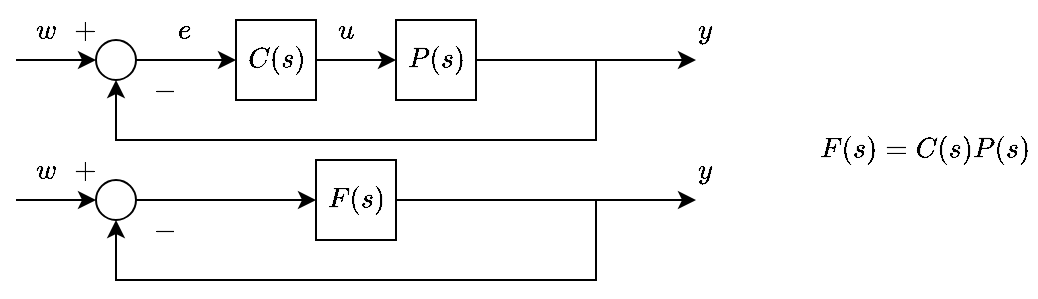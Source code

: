<mxfile version="24.7.17">
  <diagram name="Pagina-1" id="1q8uiQEcx5t3wjwjxHNE">
    <mxGraphModel dx="676" dy="391" grid="1" gridSize="10" guides="1" tooltips="1" connect="1" arrows="1" fold="1" page="1" pageScale="1" pageWidth="827" pageHeight="1169" math="1" shadow="0">
      <root>
        <mxCell id="0" />
        <mxCell id="1" parent="0" />
        <mxCell id="mWQrrJsxROH8Zm0NpPVv-6" style="edgeStyle=orthogonalEdgeStyle;rounded=0;orthogonalLoop=1;jettySize=auto;html=1;entryX=0;entryY=0.5;entryDx=0;entryDy=0;" parent="1" source="mWQrrJsxROH8Zm0NpPVv-1" target="mWQrrJsxROH8Zm0NpPVv-2" edge="1">
          <mxGeometry relative="1" as="geometry" />
        </mxCell>
        <mxCell id="mWQrrJsxROH8Zm0NpPVv-1" value="" style="ellipse;whiteSpace=wrap;html=1;aspect=fixed;fillColor=none;" parent="1" vertex="1">
          <mxGeometry x="250" y="330" width="20" height="20" as="geometry" />
        </mxCell>
        <mxCell id="mWQrrJsxROH8Zm0NpPVv-7" style="edgeStyle=orthogonalEdgeStyle;rounded=0;orthogonalLoop=1;jettySize=auto;html=1;entryX=0;entryY=0.5;entryDx=0;entryDy=0;" parent="1" source="mWQrrJsxROH8Zm0NpPVv-2" target="mWQrrJsxROH8Zm0NpPVv-4" edge="1">
          <mxGeometry relative="1" as="geometry" />
        </mxCell>
        <mxCell id="mWQrrJsxROH8Zm0NpPVv-2" value="\(C(s)\)" style="rounded=0;whiteSpace=wrap;html=1;fillColor=none;" parent="1" vertex="1">
          <mxGeometry x="320" y="320" width="40" height="40" as="geometry" />
        </mxCell>
        <mxCell id="mWQrrJsxROH8Zm0NpPVv-4" value="\(P(s)\)" style="rounded=0;whiteSpace=wrap;html=1;fillColor=none;" parent="1" vertex="1">
          <mxGeometry x="400" y="320" width="40" height="40" as="geometry" />
        </mxCell>
        <mxCell id="mWQrrJsxROH8Zm0NpPVv-9" style="edgeStyle=orthogonalEdgeStyle;rounded=0;orthogonalLoop=1;jettySize=auto;html=1;exitX=1;exitY=0.5;exitDx=0;exitDy=0;" parent="1" source="mWQrrJsxROH8Zm0NpPVv-4" edge="1">
          <mxGeometry relative="1" as="geometry">
            <mxPoint x="550" y="340" as="targetPoint" />
            <mxPoint x="510" y="340.0" as="sourcePoint" />
          </mxGeometry>
        </mxCell>
        <mxCell id="mWQrrJsxROH8Zm0NpPVv-23" style="edgeStyle=orthogonalEdgeStyle;rounded=0;orthogonalLoop=1;jettySize=auto;html=1;entryX=0.5;entryY=1;entryDx=0;entryDy=0;" parent="1" target="mWQrrJsxROH8Zm0NpPVv-1" edge="1">
          <mxGeometry relative="1" as="geometry">
            <Array as="points">
              <mxPoint x="500" y="380" />
              <mxPoint x="260" y="380" />
            </Array>
            <mxPoint x="500" y="340" as="sourcePoint" />
          </mxGeometry>
        </mxCell>
        <mxCell id="mWQrrJsxROH8Zm0NpPVv-11" value="" style="endArrow=classic;html=1;rounded=0;" parent="1" edge="1">
          <mxGeometry width="50" height="50" relative="1" as="geometry">
            <mxPoint x="210" y="340" as="sourcePoint" />
            <mxPoint x="250.0" y="340" as="targetPoint" />
          </mxGeometry>
        </mxCell>
        <mxCell id="mWQrrJsxROH8Zm0NpPVv-14" value="\(e\)" style="text;html=1;align=center;verticalAlign=middle;whiteSpace=wrap;rounded=0;" parent="1" vertex="1">
          <mxGeometry x="278.5" y="310" width="30" height="30" as="geometry" />
        </mxCell>
        <mxCell id="mWQrrJsxROH8Zm0NpPVv-15" value="\(w\)" style="text;html=1;align=center;verticalAlign=middle;whiteSpace=wrap;rounded=0;" parent="1" vertex="1">
          <mxGeometry x="210" y="310" width="30" height="30" as="geometry" />
        </mxCell>
        <mxCell id="mWQrrJsxROH8Zm0NpPVv-16" value="\(u\)" style="text;html=1;align=center;verticalAlign=middle;whiteSpace=wrap;rounded=0;" parent="1" vertex="1">
          <mxGeometry x="360" y="310" width="30" height="30" as="geometry" />
        </mxCell>
        <mxCell id="mWQrrJsxROH8Zm0NpPVv-18" value="\(y\)" style="text;html=1;align=center;verticalAlign=middle;whiteSpace=wrap;rounded=0;" parent="1" vertex="1">
          <mxGeometry x="540" y="310" width="30" height="30" as="geometry" />
        </mxCell>
        <mxCell id="mWQrrJsxROH8Zm0NpPVv-21" value="\(+\)" style="text;html=1;align=center;verticalAlign=middle;whiteSpace=wrap;rounded=0;" parent="1" vertex="1">
          <mxGeometry x="230" y="310" width="30" height="30" as="geometry" />
        </mxCell>
        <mxCell id="mWQrrJsxROH8Zm0NpPVv-22" value="\(-\)" style="text;html=1;align=center;verticalAlign=middle;whiteSpace=wrap;rounded=0;" parent="1" vertex="1">
          <mxGeometry x="270" y="340" width="30" height="30" as="geometry" />
        </mxCell>
        <mxCell id="fN_nYKqRHV5ctun8z219-1" style="edgeStyle=orthogonalEdgeStyle;rounded=0;orthogonalLoop=1;jettySize=auto;html=1;entryX=0;entryY=0.5;entryDx=0;entryDy=0;" edge="1" parent="1" source="fN_nYKqRHV5ctun8z219-2" target="fN_nYKqRHV5ctun8z219-4">
          <mxGeometry relative="1" as="geometry" />
        </mxCell>
        <mxCell id="fN_nYKqRHV5ctun8z219-2" value="" style="ellipse;whiteSpace=wrap;html=1;aspect=fixed;fillColor=none;" vertex="1" parent="1">
          <mxGeometry x="250" y="400" width="20" height="20" as="geometry" />
        </mxCell>
        <mxCell id="fN_nYKqRHV5ctun8z219-4" value="\(F(s)\)" style="rounded=0;whiteSpace=wrap;html=1;fillColor=none;" vertex="1" parent="1">
          <mxGeometry x="360" y="390" width="40" height="40" as="geometry" />
        </mxCell>
        <mxCell id="fN_nYKqRHV5ctun8z219-6" style="edgeStyle=orthogonalEdgeStyle;rounded=0;orthogonalLoop=1;jettySize=auto;html=1;exitX=1;exitY=0.5;exitDx=0;exitDy=0;" edge="1" parent="1" source="fN_nYKqRHV5ctun8z219-4">
          <mxGeometry relative="1" as="geometry">
            <mxPoint x="550" y="410" as="targetPoint" />
            <mxPoint x="440" y="410" as="sourcePoint" />
          </mxGeometry>
        </mxCell>
        <mxCell id="fN_nYKqRHV5ctun8z219-7" style="edgeStyle=orthogonalEdgeStyle;rounded=0;orthogonalLoop=1;jettySize=auto;html=1;entryX=0.5;entryY=1;entryDx=0;entryDy=0;" edge="1" parent="1" target="fN_nYKqRHV5ctun8z219-2">
          <mxGeometry relative="1" as="geometry">
            <Array as="points">
              <mxPoint x="500" y="450" />
              <mxPoint x="260" y="450" />
            </Array>
            <mxPoint x="500" y="410" as="sourcePoint" />
          </mxGeometry>
        </mxCell>
        <mxCell id="fN_nYKqRHV5ctun8z219-8" value="" style="endArrow=classic;html=1;rounded=0;" edge="1" parent="1">
          <mxGeometry width="50" height="50" relative="1" as="geometry">
            <mxPoint x="210" y="410" as="sourcePoint" />
            <mxPoint x="250.0" y="410" as="targetPoint" />
          </mxGeometry>
        </mxCell>
        <mxCell id="fN_nYKqRHV5ctun8z219-10" value="\(w\)" style="text;html=1;align=center;verticalAlign=middle;whiteSpace=wrap;rounded=0;" vertex="1" parent="1">
          <mxGeometry x="210" y="380" width="30" height="30" as="geometry" />
        </mxCell>
        <mxCell id="fN_nYKqRHV5ctun8z219-12" value="\(y\)" style="text;html=1;align=center;verticalAlign=middle;whiteSpace=wrap;rounded=0;" vertex="1" parent="1">
          <mxGeometry x="540" y="380" width="30" height="30" as="geometry" />
        </mxCell>
        <mxCell id="fN_nYKqRHV5ctun8z219-13" value="\(+\)" style="text;html=1;align=center;verticalAlign=middle;whiteSpace=wrap;rounded=0;" vertex="1" parent="1">
          <mxGeometry x="230" y="380" width="30" height="30" as="geometry" />
        </mxCell>
        <mxCell id="fN_nYKqRHV5ctun8z219-14" value="\(-\)" style="text;html=1;align=center;verticalAlign=middle;whiteSpace=wrap;rounded=0;" vertex="1" parent="1">
          <mxGeometry x="270" y="410" width="30" height="30" as="geometry" />
        </mxCell>
        <mxCell id="fN_nYKqRHV5ctun8z219-15" value="\(F(s)=C(s)P(s)\)" style="text;html=1;align=center;verticalAlign=middle;whiteSpace=wrap;rounded=0;" vertex="1" parent="1">
          <mxGeometry x="610" y="370" width="110" height="30" as="geometry" />
        </mxCell>
      </root>
    </mxGraphModel>
  </diagram>
</mxfile>
